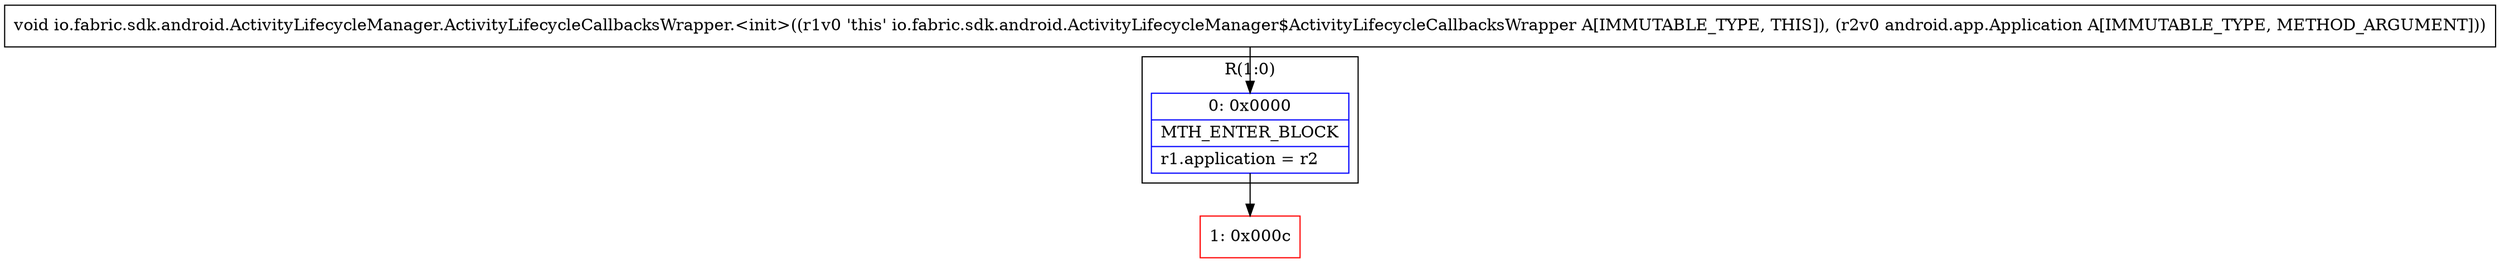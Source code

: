 digraph "CFG forio.fabric.sdk.android.ActivityLifecycleManager.ActivityLifecycleCallbacksWrapper.\<init\>(Landroid\/app\/Application;)V" {
subgraph cluster_Region_1850116590 {
label = "R(1:0)";
node [shape=record,color=blue];
Node_0 [shape=record,label="{0\:\ 0x0000|MTH_ENTER_BLOCK\l|r1.application = r2\l}"];
}
Node_1 [shape=record,color=red,label="{1\:\ 0x000c}"];
MethodNode[shape=record,label="{void io.fabric.sdk.android.ActivityLifecycleManager.ActivityLifecycleCallbacksWrapper.\<init\>((r1v0 'this' io.fabric.sdk.android.ActivityLifecycleManager$ActivityLifecycleCallbacksWrapper A[IMMUTABLE_TYPE, THIS]), (r2v0 android.app.Application A[IMMUTABLE_TYPE, METHOD_ARGUMENT])) }"];
MethodNode -> Node_0;
Node_0 -> Node_1;
}

